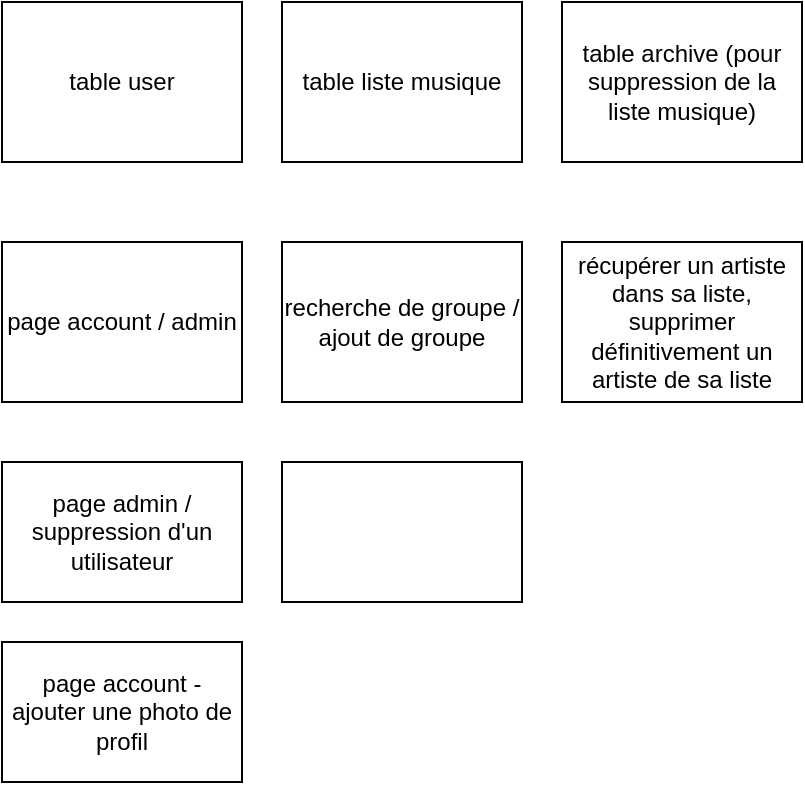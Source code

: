 <mxfile version="14.4.3" type="device"><diagram id="APli8HJv9CIy6ZiC7V08" name="Page-1"><mxGraphModel dx="2062" dy="1182" grid="1" gridSize="10" guides="1" tooltips="1" connect="1" arrows="1" fold="1" page="1" pageScale="1" pageWidth="827" pageHeight="1169" math="0" shadow="0"><root><mxCell id="0"/><mxCell id="1" parent="0"/><mxCell id="PQozJXdJ6_eLjTO550eB-1" value="table user" style="rounded=0;whiteSpace=wrap;html=1;" vertex="1" parent="1"><mxGeometry x="120" y="280" width="120" height="80" as="geometry"/></mxCell><mxCell id="PQozJXdJ6_eLjTO550eB-2" value="table liste musique" style="rounded=0;whiteSpace=wrap;html=1;" vertex="1" parent="1"><mxGeometry x="260" y="280" width="120" height="80" as="geometry"/></mxCell><mxCell id="PQozJXdJ6_eLjTO550eB-3" value="table archive (pour suppression de la liste musique)" style="rounded=0;whiteSpace=wrap;html=1;" vertex="1" parent="1"><mxGeometry x="400" y="280" width="120" height="80" as="geometry"/></mxCell><mxCell id="PQozJXdJ6_eLjTO550eB-5" value="page account / admin" style="rounded=0;whiteSpace=wrap;html=1;" vertex="1" parent="1"><mxGeometry x="120" y="400" width="120" height="80" as="geometry"/></mxCell><mxCell id="PQozJXdJ6_eLjTO550eB-6" value="recherche de groupe / ajout de groupe" style="rounded=0;whiteSpace=wrap;html=1;" vertex="1" parent="1"><mxGeometry x="260" y="400" width="120" height="80" as="geometry"/></mxCell><mxCell id="PQozJXdJ6_eLjTO550eB-7" value="récupérer un artiste dans sa liste, supprimer définitivement un artiste de sa liste" style="rounded=0;whiteSpace=wrap;html=1;" vertex="1" parent="1"><mxGeometry x="400" y="400" width="120" height="80" as="geometry"/></mxCell><mxCell id="PQozJXdJ6_eLjTO550eB-8" value="page admin / suppression d'un utilisateur" style="rounded=0;whiteSpace=wrap;html=1;" vertex="1" parent="1"><mxGeometry x="120" y="510" width="120" height="70" as="geometry"/></mxCell><mxCell id="PQozJXdJ6_eLjTO550eB-9" value="page account - ajouter une photo de profil" style="rounded=0;whiteSpace=wrap;html=1;" vertex="1" parent="1"><mxGeometry x="120" y="600" width="120" height="70" as="geometry"/></mxCell><mxCell id="PQozJXdJ6_eLjTO550eB-10" value="" style="rounded=0;whiteSpace=wrap;html=1;" vertex="1" parent="1"><mxGeometry x="260" y="510" width="120" height="70" as="geometry"/></mxCell></root></mxGraphModel></diagram></mxfile>